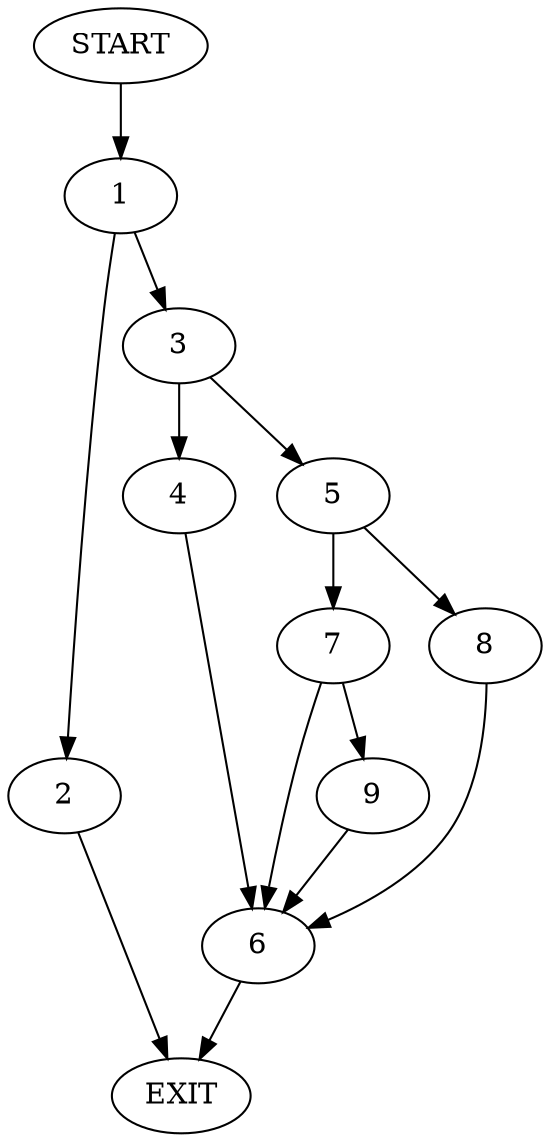digraph {
0 [label="START"]
10 [label="EXIT"]
0 -> 1
1 -> 2
1 -> 3
3 -> 4
3 -> 5
2 -> 10
4 -> 6
5 -> 7
5 -> 8
6 -> 10
7 -> 9
7 -> 6
8 -> 6
9 -> 6
}
